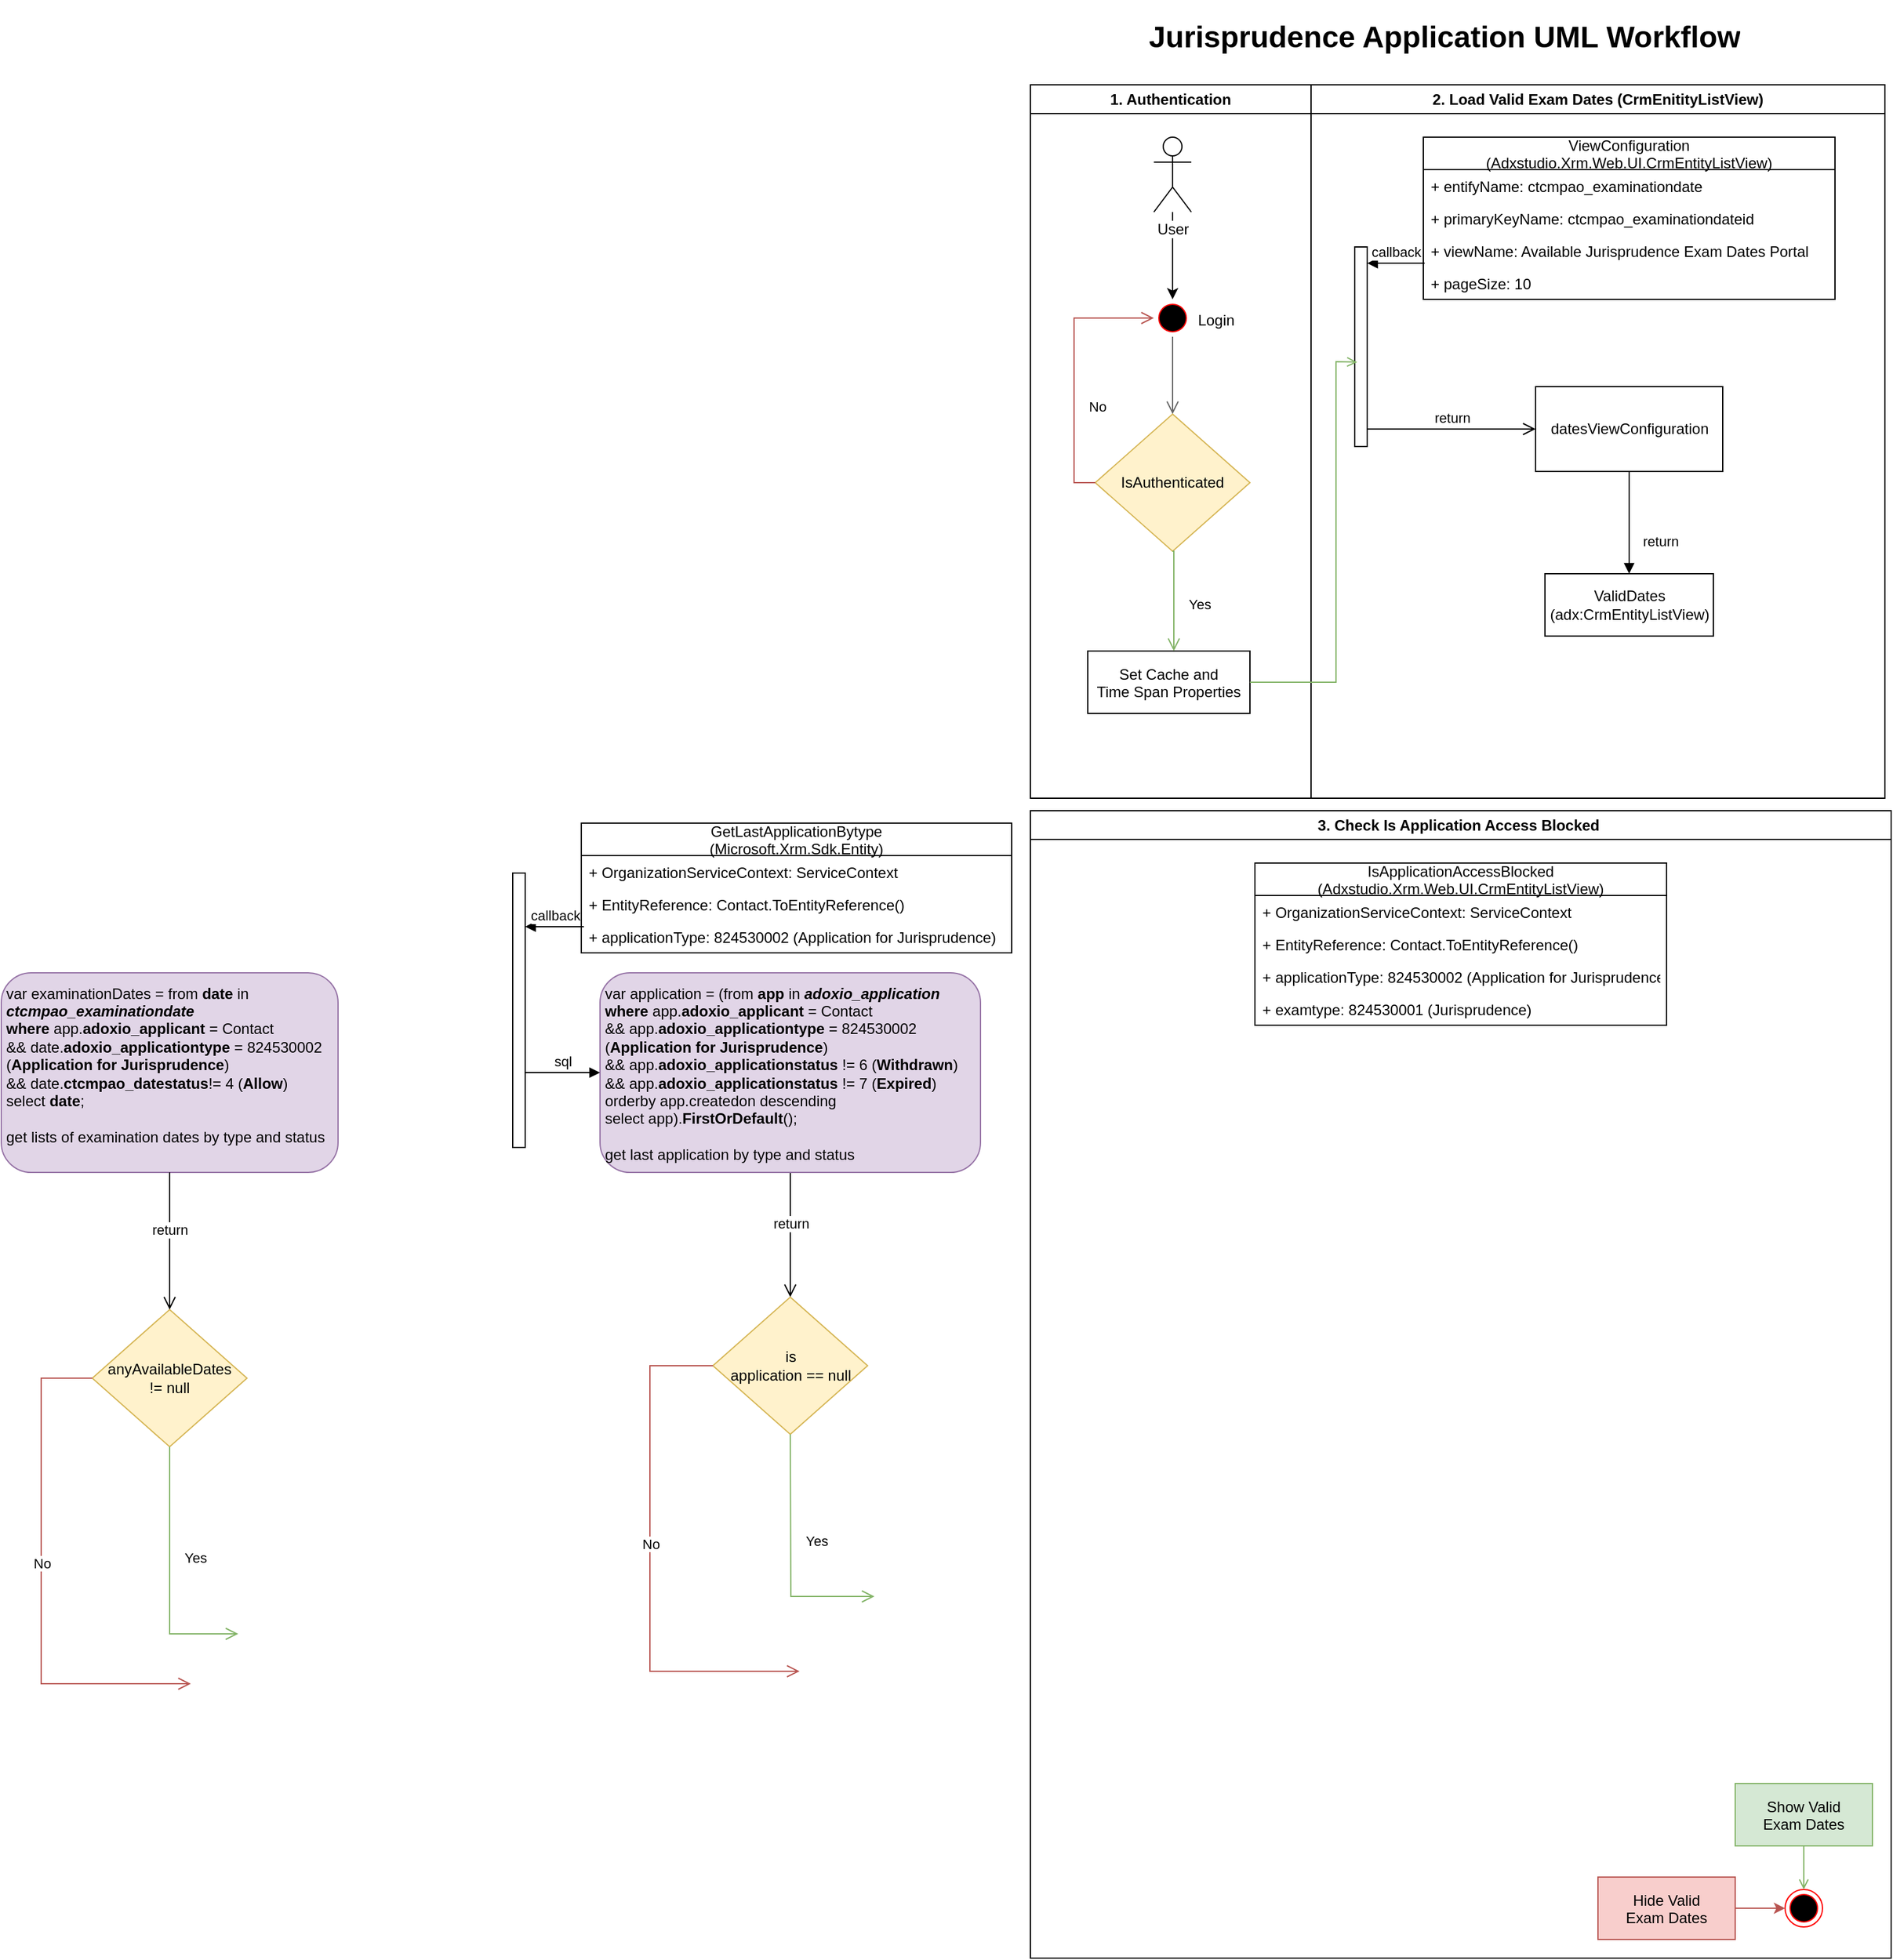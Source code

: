 <mxfile version="12.2.0" type="github" pages="1">
  <diagram name="Page-1" id="e7e014a7-5840-1c2e-5031-d8a46d1fe8dd">
    <mxGraphModel dx="2577" dy="748" grid="1" gridSize="10" guides="1" tooltips="1" connect="1" arrows="1" fold="1" page="1" pageScale="1" pageWidth="1169" pageHeight="826" background="#ffffff" math="0" shadow="0">
      <root>
        <mxCell id="0"/>
        <mxCell id="1" parent="0"/>
        <mxCell id="2" value="1. Authentication" style="swimlane;whiteSpace=wrap" parent="1" vertex="1">
          <mxGeometry x="165" y="128" width="225" height="572" as="geometry"/>
        </mxCell>
        <mxCell id="5" value="" style="ellipse;shape=startState;fillColor=#000000;strokeColor=#ff0000;" parent="2" vertex="1">
          <mxGeometry x="99" y="172" width="30" height="30" as="geometry"/>
        </mxCell>
        <mxCell id="6" value="" style="edgeStyle=elbowEdgeStyle;elbow=horizontal;verticalAlign=bottom;endArrow=open;endSize=8;strokeColor=#666666;endFill=1;rounded=0;entryX=0.5;entryY=0;entryDx=0;entryDy=0;fillColor=#f5f5f5;" parent="2" source="5" target="Et23XqPSTgTjZvxR6nic-42" edge="1">
          <mxGeometry x="99" y="172" as="geometry">
            <mxPoint x="114.5" y="242" as="targetPoint"/>
          </mxGeometry>
        </mxCell>
        <mxCell id="10" value="Set Cache and &#xa;Time Span Properties" style="" parent="2" vertex="1">
          <mxGeometry x="46" y="454" width="130" height="50" as="geometry"/>
        </mxCell>
        <mxCell id="Et23XqPSTgTjZvxR6nic-42" value="IsAuthenticated" style="rhombus;whiteSpace=wrap;html=1;fillColor=#fff2cc;strokeColor=#d6b656;" parent="2" vertex="1">
          <mxGeometry x="52" y="264" width="124" height="110" as="geometry"/>
        </mxCell>
        <mxCell id="Et23XqPSTgTjZvxR6nic-45" value="Yes" style="edgeStyle=elbowEdgeStyle;elbow=horizontal;align=left;verticalAlign=top;endArrow=open;endSize=8;strokeColor=#82b366;endFill=1;rounded=0;exitX=0.5;exitY=1;exitDx=0;exitDy=0;fillColor=#d5e8d4;" parent="2" source="Et23XqPSTgTjZvxR6nic-42" target="10" edge="1">
          <mxGeometry x="-0.27" y="10" relative="1" as="geometry">
            <mxPoint x="175.5" y="444" as="targetPoint"/>
            <mxPoint x="175.5" y="383.75" as="sourcePoint"/>
            <Array as="points">
              <mxPoint x="115" y="424"/>
              <mxPoint x="125" y="414"/>
            </Array>
            <mxPoint y="1" as="offset"/>
          </mxGeometry>
        </mxCell>
        <mxCell id="Et23XqPSTgTjZvxR6nic-46" value="No" style="edgeStyle=elbowEdgeStyle;elbow=horizontal;align=left;verticalAlign=top;endArrow=open;endSize=8;strokeColor=#b85450;endFill=1;rounded=0;exitX=0;exitY=0.5;exitDx=0;exitDy=0;fillColor=#f8cecc;entryX=0;entryY=0.5;entryDx=0;entryDy=0;" parent="2" source="Et23XqPSTgTjZvxR6nic-42" target="5" edge="1">
          <mxGeometry x="-0.136" y="-9" relative="1" as="geometry">
            <mxPoint x="25" y="407" as="targetPoint"/>
            <mxPoint x="24.5" y="324" as="sourcePoint"/>
            <Array as="points">
              <mxPoint x="35" y="254"/>
              <mxPoint x="35" y="364"/>
            </Array>
            <mxPoint x="1" y="1" as="offset"/>
          </mxGeometry>
        </mxCell>
        <mxCell id="Et23XqPSTgTjZvxR6nic-47" value="Login" style="text;html=1;strokeColor=none;fillColor=none;align=center;verticalAlign=middle;whiteSpace=wrap;rounded=0;" parent="2" vertex="1">
          <mxGeometry x="129" y="179" width="40" height="20" as="geometry"/>
        </mxCell>
        <mxCell id="zbCqpcpXdRwh8xc6tJT4-55" value="" style="edgeStyle=orthogonalEdgeStyle;rounded=0;orthogonalLoop=1;jettySize=auto;html=1;entryX=0.5;entryY=0;entryDx=0;entryDy=0;" parent="2" source="zbCqpcpXdRwh8xc6tJT4-42" target="5" edge="1">
          <mxGeometry relative="1" as="geometry"/>
        </mxCell>
        <mxCell id="zbCqpcpXdRwh8xc6tJT4-42" value="User" style="shape=umlActor;verticalLabelPosition=bottom;labelBackgroundColor=#ffffff;verticalAlign=top;html=1;" parent="2" vertex="1">
          <mxGeometry x="99" y="42" width="30" height="60" as="geometry"/>
        </mxCell>
        <mxCell id="3" value="2. Load Valid Exam Dates (CrmEnitityListView)" style="swimlane;whiteSpace=wrap" parent="1" vertex="1">
          <mxGeometry x="390" y="128" width="460" height="572" as="geometry"/>
        </mxCell>
        <mxCell id="Et23XqPSTgTjZvxR6nic-51" value="ViewConfiguration &#xa;(Adxstudio.Xrm.Web.UI.CrmEntityListView)" style="swimlane;fontStyle=0;childLayout=stackLayout;horizontal=1;startSize=26;fillColor=none;horizontalStack=0;resizeParent=1;resizeParentMax=0;resizeLast=0;collapsible=1;marginBottom=0;" parent="3" vertex="1">
          <mxGeometry x="90" y="42" width="330" height="130" as="geometry"/>
        </mxCell>
        <mxCell id="Et23XqPSTgTjZvxR6nic-52" value="+ entifyName: ctcmpao_examinationdate" style="text;strokeColor=none;fillColor=none;align=left;verticalAlign=top;spacingLeft=4;spacingRight=4;overflow=hidden;rotatable=0;points=[[0,0.5],[1,0.5]];portConstraint=eastwest;" parent="Et23XqPSTgTjZvxR6nic-51" vertex="1">
          <mxGeometry y="26" width="330" height="26" as="geometry"/>
        </mxCell>
        <mxCell id="Et23XqPSTgTjZvxR6nic-53" value="+ primaryKeyName: ctcmpao_examinationdateid" style="text;strokeColor=none;fillColor=none;align=left;verticalAlign=top;spacingLeft=4;spacingRight=4;overflow=hidden;rotatable=0;points=[[0,0.5],[1,0.5]];portConstraint=eastwest;" parent="Et23XqPSTgTjZvxR6nic-51" vertex="1">
          <mxGeometry y="52" width="330" height="26" as="geometry"/>
        </mxCell>
        <mxCell id="Et23XqPSTgTjZvxR6nic-54" value="+ viewName: Available Jurisprudence Exam Dates Portal" style="text;strokeColor=none;fillColor=none;align=left;verticalAlign=top;spacingLeft=4;spacingRight=4;overflow=hidden;rotatable=0;points=[[0,0.5],[1,0.5]];portConstraint=eastwest;" parent="Et23XqPSTgTjZvxR6nic-51" vertex="1">
          <mxGeometry y="78" width="330" height="26" as="geometry"/>
        </mxCell>
        <mxCell id="Et23XqPSTgTjZvxR6nic-55" value="+ pageSize: 10" style="text;strokeColor=none;fillColor=none;align=left;verticalAlign=top;spacingLeft=4;spacingRight=4;overflow=hidden;rotatable=0;points=[[0,0.5],[1,0.5]];portConstraint=eastwest;" parent="Et23XqPSTgTjZvxR6nic-51" vertex="1">
          <mxGeometry y="104" width="330" height="26" as="geometry"/>
        </mxCell>
        <mxCell id="Et23XqPSTgTjZvxR6nic-58" value="datesViewConfiguration" style="html=1;" parent="3" vertex="1">
          <mxGeometry x="180" y="242" width="150" height="68" as="geometry"/>
        </mxCell>
        <mxCell id="Et23XqPSTgTjZvxR6nic-61" value="" style="html=1;points=[];perimeter=orthogonalPerimeter;" parent="3" vertex="1">
          <mxGeometry x="35" y="130" width="10" height="160" as="geometry"/>
        </mxCell>
        <mxCell id="Et23XqPSTgTjZvxR6nic-62" value="callback" style="html=1;verticalAlign=bottom;endArrow=block;exitX=0.003;exitY=0.885;exitDx=0;exitDy=0;exitPerimeter=0;" parent="3" source="Et23XqPSTgTjZvxR6nic-54" target="Et23XqPSTgTjZvxR6nic-61" edge="1">
          <mxGeometry relative="1" as="geometry">
            <mxPoint x="105" y="172" as="sourcePoint"/>
          </mxGeometry>
        </mxCell>
        <mxCell id="Et23XqPSTgTjZvxR6nic-63" value="return" style="html=1;verticalAlign=bottom;endArrow=open;endSize=8;" parent="3" edge="1">
          <mxGeometry relative="1" as="geometry">
            <mxPoint x="180" y="276" as="targetPoint"/>
            <mxPoint x="45" y="276" as="sourcePoint"/>
          </mxGeometry>
        </mxCell>
        <mxCell id="zbCqpcpXdRwh8xc6tJT4-40" value="ValidDates&lt;br&gt;(adx:CrmEntityListView)" style="html=1;" parent="3" vertex="1">
          <mxGeometry x="187.5" y="392" width="135" height="50" as="geometry"/>
        </mxCell>
        <mxCell id="zbCqpcpXdRwh8xc6tJT4-41" value="return" style="html=1;verticalAlign=bottom;endArrow=block;entryX=0.5;entryY=0;entryDx=0;entryDy=0;exitX=0.5;exitY=1;exitDx=0;exitDy=0;" parent="3" source="Et23XqPSTgTjZvxR6nic-58" target="zbCqpcpXdRwh8xc6tJT4-40" edge="1">
          <mxGeometry x="0.575" y="25" width="80" relative="1" as="geometry">
            <mxPoint x="250" y="292" as="sourcePoint"/>
            <mxPoint x="310" y="302" as="targetPoint"/>
            <mxPoint as="offset"/>
          </mxGeometry>
        </mxCell>
        <mxCell id="20" value="" style="endArrow=open;strokeColor=#82b366;endFill=1;rounded=0;fillColor=#d5e8d4;entryX=0.2;entryY=0.577;entryDx=0;entryDy=0;entryPerimeter=0;exitX=1;exitY=0.5;exitDx=0;exitDy=0;" parent="1" source="10" target="Et23XqPSTgTjZvxR6nic-61" edge="1">
          <mxGeometry relative="1" as="geometry">
            <mxPoint x="450" y="205" as="targetPoint"/>
            <Array as="points">
              <mxPoint x="410" y="607"/>
              <mxPoint x="410" y="350"/>
            </Array>
          </mxGeometry>
        </mxCell>
        <mxCell id="Et23XqPSTgTjZvxR6nic-41" value="&lt;h1&gt;Jurisprudence Application UML Workflow&lt;/h1&gt;" style="text;html=1;strokeColor=none;fillColor=none;spacing=5;spacingTop=-20;whiteSpace=wrap;overflow=hidden;rounded=0;" parent="1" vertex="1">
          <mxGeometry x="255" y="70" width="510" height="50" as="geometry"/>
        </mxCell>
        <mxCell id="Lq4-B1WF_Dr2A9U7XuFw-51" value="GetLastApplicationBytype&#xa;(Microsoft.Xrm.Sdk.Entity)" style="swimlane;fontStyle=0;childLayout=stackLayout;horizontal=1;startSize=26;fillColor=none;horizontalStack=0;resizeParent=1;resizeParentMax=0;resizeLast=0;collapsible=1;marginBottom=0;" vertex="1" parent="1">
          <mxGeometry x="-195" y="720" width="345" height="104" as="geometry"/>
        </mxCell>
        <mxCell id="Lq4-B1WF_Dr2A9U7XuFw-52" value="+ OrganizationServiceContext: ServiceContext" style="text;strokeColor=none;fillColor=none;align=left;verticalAlign=top;spacingLeft=4;spacingRight=4;overflow=hidden;rotatable=0;points=[[0,0.5],[1,0.5]];portConstraint=eastwest;" vertex="1" parent="Lq4-B1WF_Dr2A9U7XuFw-51">
          <mxGeometry y="26" width="345" height="26" as="geometry"/>
        </mxCell>
        <mxCell id="Lq4-B1WF_Dr2A9U7XuFw-53" value="+ EntityReference: Contact.ToEntityReference()" style="text;strokeColor=none;fillColor=none;align=left;verticalAlign=top;spacingLeft=4;spacingRight=4;overflow=hidden;rotatable=0;points=[[0,0.5],[1,0.5]];portConstraint=eastwest;" vertex="1" parent="Lq4-B1WF_Dr2A9U7XuFw-51">
          <mxGeometry y="52" width="345" height="26" as="geometry"/>
        </mxCell>
        <mxCell id="Lq4-B1WF_Dr2A9U7XuFw-54" value="+ applicationType: 824530002 (Application for Jurisprudence)" style="text;strokeColor=none;fillColor=none;align=left;verticalAlign=top;spacingLeft=4;spacingRight=4;overflow=hidden;rotatable=0;points=[[0,0.5],[1,0.5]];portConstraint=eastwest;" vertex="1" parent="Lq4-B1WF_Dr2A9U7XuFw-51">
          <mxGeometry y="78" width="345" height="26" as="geometry"/>
        </mxCell>
        <mxCell id="Lq4-B1WF_Dr2A9U7XuFw-57" value="" style="html=1;points=[];perimeter=orthogonalPerimeter;" vertex="1" parent="1">
          <mxGeometry x="-250" y="760" width="10" height="220" as="geometry"/>
        </mxCell>
        <mxCell id="Lq4-B1WF_Dr2A9U7XuFw-58" value="callback" style="html=1;verticalAlign=bottom;endArrow=block;exitX=0.006;exitY=0.192;exitDx=0;exitDy=0;exitPerimeter=0;" edge="1" source="Lq4-B1WF_Dr2A9U7XuFw-54" target="Lq4-B1WF_Dr2A9U7XuFw-57" parent="1">
          <mxGeometry relative="1" as="geometry">
            <mxPoint x="-200" y="802" as="sourcePoint"/>
          </mxGeometry>
        </mxCell>
        <mxCell id="Lq4-B1WF_Dr2A9U7XuFw-59" value="return" style="html=1;verticalAlign=bottom;endArrow=open;endSize=8;exitX=0.5;exitY=1;exitDx=0;exitDy=0;entryX=0.5;entryY=0;entryDx=0;entryDy=0;" edge="1" parent="1" source="Lq4-B1WF_Dr2A9U7XuFw-61" target="Lq4-B1WF_Dr2A9U7XuFw-68">
          <mxGeometry relative="1" as="geometry">
            <mxPoint x="25" y="1070" as="targetPoint"/>
            <mxPoint x="-240" y="934" as="sourcePoint"/>
            <Array as="points"/>
          </mxGeometry>
        </mxCell>
        <mxCell id="Lq4-B1WF_Dr2A9U7XuFw-61" value="&lt;div&gt;var application = (from &lt;b&gt;app&lt;/b&gt; in &lt;i&gt;&lt;b&gt;adoxio_application&amp;nbsp;&lt;/b&gt;&lt;/i&gt;&lt;/div&gt;&lt;div&gt;&lt;b&gt;where &lt;/b&gt;app.&lt;b&gt;adoxio_applicant &lt;/b&gt;= Contact&lt;/div&gt;&lt;div&gt;&amp;amp;&amp;amp; app.&lt;b&gt;adoxio_applicationtype&lt;/b&gt; = 824530002 (&lt;b&gt;Application for Jurisprudence&lt;/b&gt;)&lt;/div&gt;&lt;div&gt;&amp;amp;&amp;amp; app.&lt;b&gt;adoxio_applicationstatus &lt;/b&gt;!= 6 (&lt;b&gt;Withdrawn&lt;/b&gt;)&lt;/div&gt;&lt;div&gt;&amp;amp;&amp;amp; app.&lt;b&gt;adoxio_applicationstatus &lt;/b&gt;!= 7 (&lt;b&gt;Expired&lt;/b&gt;)&lt;/div&gt;&lt;div&gt;orderby app.createdon descending&lt;/div&gt;&lt;div&gt;select app).&lt;b&gt;FirstOrDefault&lt;/b&gt;();&lt;/div&gt;&lt;div&gt;&lt;br&gt;&lt;/div&gt;&lt;div&gt;get last application by type and status&lt;/div&gt;" style="rounded=1;whiteSpace=wrap;html=1;align=left;spacingTop=2;spacingLeft=2;spacingRight=2;fillColor=#e1d5e7;strokeColor=#9673a6;" vertex="1" parent="1">
          <mxGeometry x="-180" y="840" width="305" height="160" as="geometry"/>
        </mxCell>
        <mxCell id="Lq4-B1WF_Dr2A9U7XuFw-66" value="sql" style="html=1;verticalAlign=bottom;endArrow=block;entryX=0;entryY=0.5;entryDx=0;entryDy=0;" edge="1" parent="1" source="Lq4-B1WF_Dr2A9U7XuFw-57" target="Lq4-B1WF_Dr2A9U7XuFw-61">
          <mxGeometry width="80" relative="1" as="geometry">
            <mxPoint x="-240" y="907" as="sourcePoint"/>
            <mxPoint x="-310" y="1210" as="targetPoint"/>
            <Array as="points"/>
          </mxGeometry>
        </mxCell>
        <mxCell id="Lq4-B1WF_Dr2A9U7XuFw-68" value="is&lt;br&gt;application == null" style="rhombus;whiteSpace=wrap;html=1;fillColor=#fff2cc;strokeColor=#d6b656;" vertex="1" parent="1">
          <mxGeometry x="-89.5" y="1100" width="124" height="110" as="geometry"/>
        </mxCell>
        <mxCell id="Lq4-B1WF_Dr2A9U7XuFw-69" value="No" style="edgeStyle=elbowEdgeStyle;elbow=horizontal;align=left;verticalAlign=top;endArrow=open;endSize=8;strokeColor=#b85450;endFill=1;rounded=0;exitX=0;exitY=0.5;exitDx=0;exitDy=0;fillColor=#f8cecc;" edge="1" source="Lq4-B1WF_Dr2A9U7XuFw-68" parent="1">
          <mxGeometry x="-0.136" y="-9" relative="1" as="geometry">
            <mxPoint x="-20" y="1400" as="targetPoint"/>
            <mxPoint x="-306.5" y="1049" as="sourcePoint"/>
            <Array as="points">
              <mxPoint x="-140" y="1280"/>
            </Array>
            <mxPoint x="1" y="1" as="offset"/>
          </mxGeometry>
        </mxCell>
        <mxCell id="Lq4-B1WF_Dr2A9U7XuFw-70" value="Yes" style="edgeStyle=elbowEdgeStyle;elbow=horizontal;align=left;verticalAlign=top;endArrow=open;endSize=8;strokeColor=#82b366;endFill=1;rounded=0;exitX=0.5;exitY=1;exitDx=0;exitDy=0;fillColor=#d5e8d4;" edge="1" source="Lq4-B1WF_Dr2A9U7XuFw-68" parent="1">
          <mxGeometry x="-0.27" y="10" relative="1" as="geometry">
            <mxPoint x="40" y="1340" as="targetPoint"/>
            <mxPoint x="-155.5" y="1108.75" as="sourcePoint"/>
            <Array as="points">
              <mxPoint x="-27" y="1290"/>
            </Array>
            <mxPoint y="1" as="offset"/>
          </mxGeometry>
        </mxCell>
        <mxCell id="Lq4-B1WF_Dr2A9U7XuFw-71" value="&lt;div&gt;var examinationDates = from &lt;b&gt;date&lt;/b&gt; in &lt;b&gt;&lt;i&gt;ctcmpao_examinationdate&lt;/i&gt;&lt;/b&gt;&lt;/div&gt;&lt;div&gt;&lt;b&gt;where &lt;/b&gt;app.&lt;b&gt;adoxio_applicant &lt;/b&gt;= Contact&lt;/div&gt;&lt;div&gt;&amp;amp;&amp;amp; date.&lt;b&gt;adoxio_applicationtype&lt;/b&gt; = 824530002 (&lt;b&gt;Application for Jurisprudence&lt;/b&gt;)&lt;/div&gt;&lt;div&gt;&amp;amp;&amp;amp; date.&lt;b&gt;ctcmpao_datestatus&lt;/b&gt;!= 4 (&lt;b&gt;Allow&lt;/b&gt;)&lt;/div&gt;&lt;div&gt;select&amp;nbsp;&lt;b&gt;date&lt;/b&gt;;&lt;/div&gt;&lt;div&gt;&lt;br&gt;&lt;/div&gt;&lt;div&gt;get lists of examination dates by type and status&lt;/div&gt;&lt;div&gt;&lt;br&gt;&lt;/div&gt;" style="rounded=1;whiteSpace=wrap;html=1;align=left;spacingTop=2;spacingLeft=2;spacingRight=2;fillColor=#e1d5e7;strokeColor=#9673a6;" vertex="1" parent="1">
          <mxGeometry x="-660" y="840" width="270" height="160" as="geometry"/>
        </mxCell>
        <mxCell id="Lq4-B1WF_Dr2A9U7XuFw-72" value="anyAvailableDates&lt;br&gt;!= null" style="rhombus;whiteSpace=wrap;html=1;fillColor=#fff2cc;strokeColor=#d6b656;" vertex="1" parent="1">
          <mxGeometry x="-587" y="1110" width="124" height="110" as="geometry"/>
        </mxCell>
        <mxCell id="Lq4-B1WF_Dr2A9U7XuFw-73" value="return" style="html=1;verticalAlign=bottom;endArrow=open;endSize=8;exitX=0.5;exitY=1;exitDx=0;exitDy=0;entryX=0.5;entryY=0;entryDx=0;entryDy=0;" edge="1" target="Lq4-B1WF_Dr2A9U7XuFw-72" parent="1" source="Lq4-B1WF_Dr2A9U7XuFw-71">
          <mxGeometry relative="1" as="geometry">
            <mxPoint x="-525" y="1170" as="targetPoint"/>
            <mxPoint x="-525" y="1060" as="sourcePoint"/>
            <Array as="points"/>
          </mxGeometry>
        </mxCell>
        <mxCell id="Lq4-B1WF_Dr2A9U7XuFw-74" value="Yes" style="edgeStyle=elbowEdgeStyle;elbow=horizontal;align=left;verticalAlign=top;endArrow=open;endSize=8;strokeColor=#82b366;endFill=1;rounded=0;exitX=0.5;exitY=1;exitDx=0;exitDy=0;fillColor=#d5e8d4;" edge="1" source="Lq4-B1WF_Dr2A9U7XuFw-72" parent="1">
          <mxGeometry x="-0.27" y="10" relative="1" as="geometry">
            <mxPoint x="-470" y="1370" as="targetPoint"/>
            <mxPoint x="-643.5" y="1118.75" as="sourcePoint"/>
            <Array as="points">
              <mxPoint x="-525" y="1240"/>
            </Array>
            <mxPoint y="1" as="offset"/>
          </mxGeometry>
        </mxCell>
        <mxCell id="Lq4-B1WF_Dr2A9U7XuFw-75" value="No" style="edgeStyle=elbowEdgeStyle;elbow=horizontal;align=left;verticalAlign=top;endArrow=open;endSize=8;strokeColor=#b85450;endFill=1;rounded=0;exitX=0;exitY=0.5;exitDx=0;exitDy=0;fillColor=#f8cecc;" edge="1" source="Lq4-B1WF_Dr2A9U7XuFw-72" parent="1">
          <mxGeometry x="-0.136" y="-9" relative="1" as="geometry">
            <mxPoint x="-508" y="1410" as="targetPoint"/>
            <mxPoint x="-794.5" y="1059" as="sourcePoint"/>
            <Array as="points">
              <mxPoint x="-628" y="1290"/>
            </Array>
            <mxPoint x="1" y="1" as="offset"/>
          </mxGeometry>
        </mxCell>
        <mxCell id="4" value="3. Check Is Application Access Blocked " style="swimlane;whiteSpace=wrap;startSize=23;" parent="1" vertex="1">
          <mxGeometry x="165" y="710" width="690" height="920" as="geometry"/>
        </mxCell>
        <mxCell id="33" value="Show Valid &#xa;Exam Dates" style="fillColor=#d5e8d4;strokeColor=#82b366;" parent="4" vertex="1">
          <mxGeometry x="565" y="780" width="110" height="50" as="geometry"/>
        </mxCell>
        <mxCell id="38" value="" style="ellipse;shape=endState;fillColor=#000000;strokeColor=#ff0000" parent="4" vertex="1">
          <mxGeometry x="605" y="865" width="30" height="30" as="geometry"/>
        </mxCell>
        <mxCell id="39" value="" style="endArrow=open;strokeColor=#82b366;endFill=1;rounded=0;fillColor=#d5e8d4;" parent="4" source="33" target="38" edge="1">
          <mxGeometry relative="1" as="geometry"/>
        </mxCell>
        <mxCell id="zbCqpcpXdRwh8xc6tJT4-56" value="IsApplicationAccessBlocked &#xa;(Adxstudio.Xrm.Web.UI.CrmEntityListView)" style="swimlane;fontStyle=0;childLayout=stackLayout;horizontal=1;startSize=26;fillColor=none;horizontalStack=0;resizeParent=1;resizeParentMax=0;resizeLast=0;collapsible=1;marginBottom=0;" parent="4" vertex="1">
          <mxGeometry x="180" y="42" width="330" height="130" as="geometry"/>
        </mxCell>
        <mxCell id="zbCqpcpXdRwh8xc6tJT4-57" value="+ OrganizationServiceContext: ServiceContext" style="text;strokeColor=none;fillColor=none;align=left;verticalAlign=top;spacingLeft=4;spacingRight=4;overflow=hidden;rotatable=0;points=[[0,0.5],[1,0.5]];portConstraint=eastwest;" parent="zbCqpcpXdRwh8xc6tJT4-56" vertex="1">
          <mxGeometry y="26" width="330" height="26" as="geometry"/>
        </mxCell>
        <mxCell id="zbCqpcpXdRwh8xc6tJT4-58" value="+ EntityReference: Contact.ToEntityReference()" style="text;strokeColor=none;fillColor=none;align=left;verticalAlign=top;spacingLeft=4;spacingRight=4;overflow=hidden;rotatable=0;points=[[0,0.5],[1,0.5]];portConstraint=eastwest;" parent="zbCqpcpXdRwh8xc6tJT4-56" vertex="1">
          <mxGeometry y="52" width="330" height="26" as="geometry"/>
        </mxCell>
        <mxCell id="zbCqpcpXdRwh8xc6tJT4-59" value="+ applicationType: 824530002 (Application for Jurisprudence)" style="text;strokeColor=none;fillColor=none;align=left;verticalAlign=top;spacingLeft=4;spacingRight=4;overflow=hidden;rotatable=0;points=[[0,0.5],[1,0.5]];portConstraint=eastwest;" parent="zbCqpcpXdRwh8xc6tJT4-56" vertex="1">
          <mxGeometry y="78" width="330" height="26" as="geometry"/>
        </mxCell>
        <mxCell id="zbCqpcpXdRwh8xc6tJT4-60" value="+ examtype: 824530001 (Jurisprudence)" style="text;strokeColor=none;fillColor=none;align=left;verticalAlign=top;spacingLeft=4;spacingRight=4;overflow=hidden;rotatable=0;points=[[0,0.5],[1,0.5]];portConstraint=eastwest;" parent="zbCqpcpXdRwh8xc6tJT4-56" vertex="1">
          <mxGeometry y="104" width="330" height="26" as="geometry"/>
        </mxCell>
        <mxCell id="Lq4-B1WF_Dr2A9U7XuFw-77" value="" style="edgeStyle=orthogonalEdgeStyle;rounded=0;orthogonalLoop=1;jettySize=auto;html=1;fillColor=#f8cecc;strokeColor=#b85450;" edge="1" parent="4" source="Lq4-B1WF_Dr2A9U7XuFw-76" target="38">
          <mxGeometry relative="1" as="geometry"/>
        </mxCell>
        <mxCell id="Lq4-B1WF_Dr2A9U7XuFw-76" value="Hide Valid&#xa;Exam Dates" style="fillColor=#f8cecc;strokeColor=#b85450;" vertex="1" parent="4">
          <mxGeometry x="455" y="855" width="110" height="50" as="geometry"/>
        </mxCell>
      </root>
    </mxGraphModel>
  </diagram>
</mxfile>
